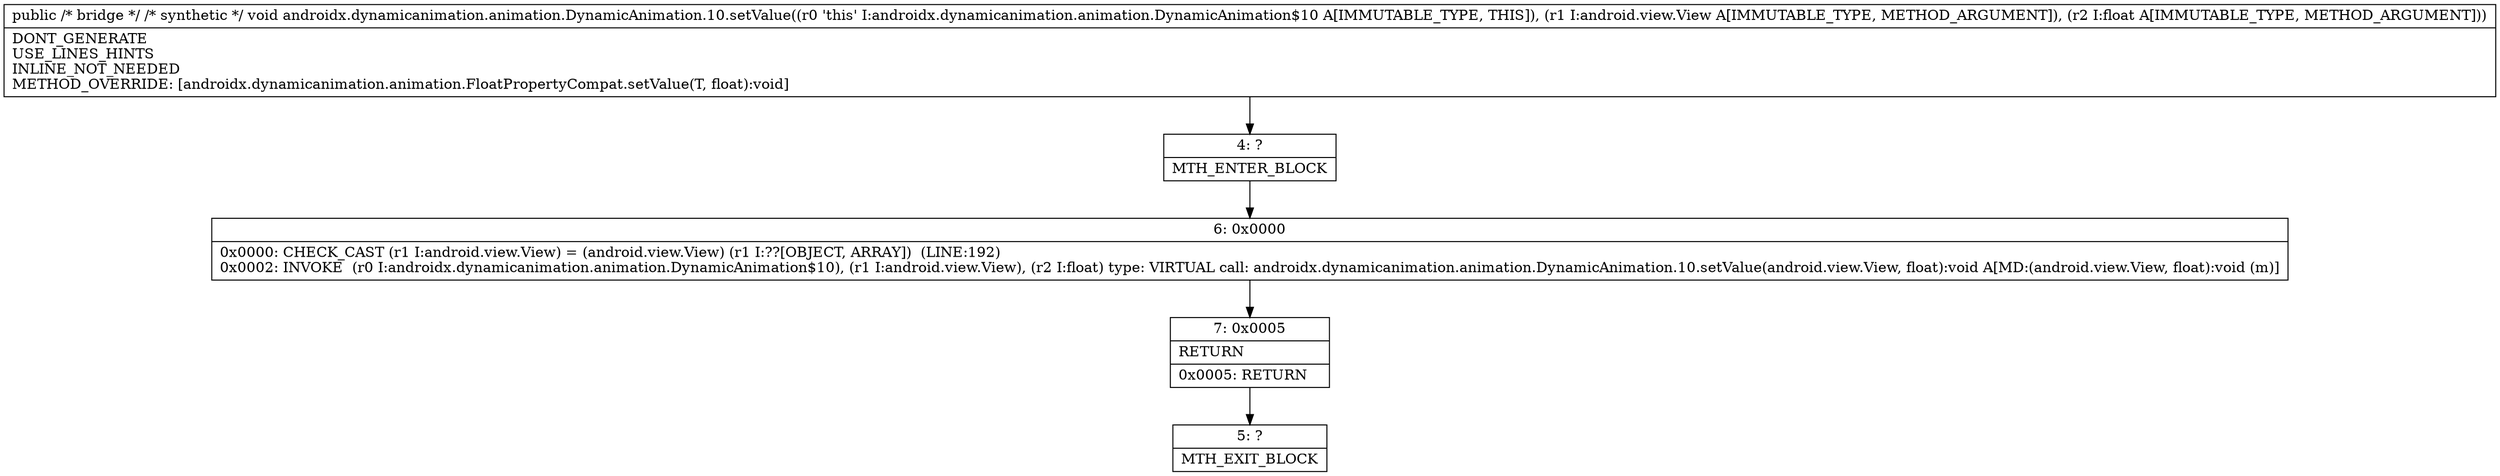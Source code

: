 digraph "CFG forandroidx.dynamicanimation.animation.DynamicAnimation.10.setValue(Ljava\/lang\/Object;F)V" {
Node_4 [shape=record,label="{4\:\ ?|MTH_ENTER_BLOCK\l}"];
Node_6 [shape=record,label="{6\:\ 0x0000|0x0000: CHECK_CAST (r1 I:android.view.View) = (android.view.View) (r1 I:??[OBJECT, ARRAY])  (LINE:192)\l0x0002: INVOKE  (r0 I:androidx.dynamicanimation.animation.DynamicAnimation$10), (r1 I:android.view.View), (r2 I:float) type: VIRTUAL call: androidx.dynamicanimation.animation.DynamicAnimation.10.setValue(android.view.View, float):void A[MD:(android.view.View, float):void (m)]\l}"];
Node_7 [shape=record,label="{7\:\ 0x0005|RETURN\l|0x0005: RETURN   \l}"];
Node_5 [shape=record,label="{5\:\ ?|MTH_EXIT_BLOCK\l}"];
MethodNode[shape=record,label="{public \/* bridge *\/ \/* synthetic *\/ void androidx.dynamicanimation.animation.DynamicAnimation.10.setValue((r0 'this' I:androidx.dynamicanimation.animation.DynamicAnimation$10 A[IMMUTABLE_TYPE, THIS]), (r1 I:android.view.View A[IMMUTABLE_TYPE, METHOD_ARGUMENT]), (r2 I:float A[IMMUTABLE_TYPE, METHOD_ARGUMENT]))  | DONT_GENERATE\lUSE_LINES_HINTS\lINLINE_NOT_NEEDED\lMETHOD_OVERRIDE: [androidx.dynamicanimation.animation.FloatPropertyCompat.setValue(T, float):void]\l}"];
MethodNode -> Node_4;Node_4 -> Node_6;
Node_6 -> Node_7;
Node_7 -> Node_5;
}

